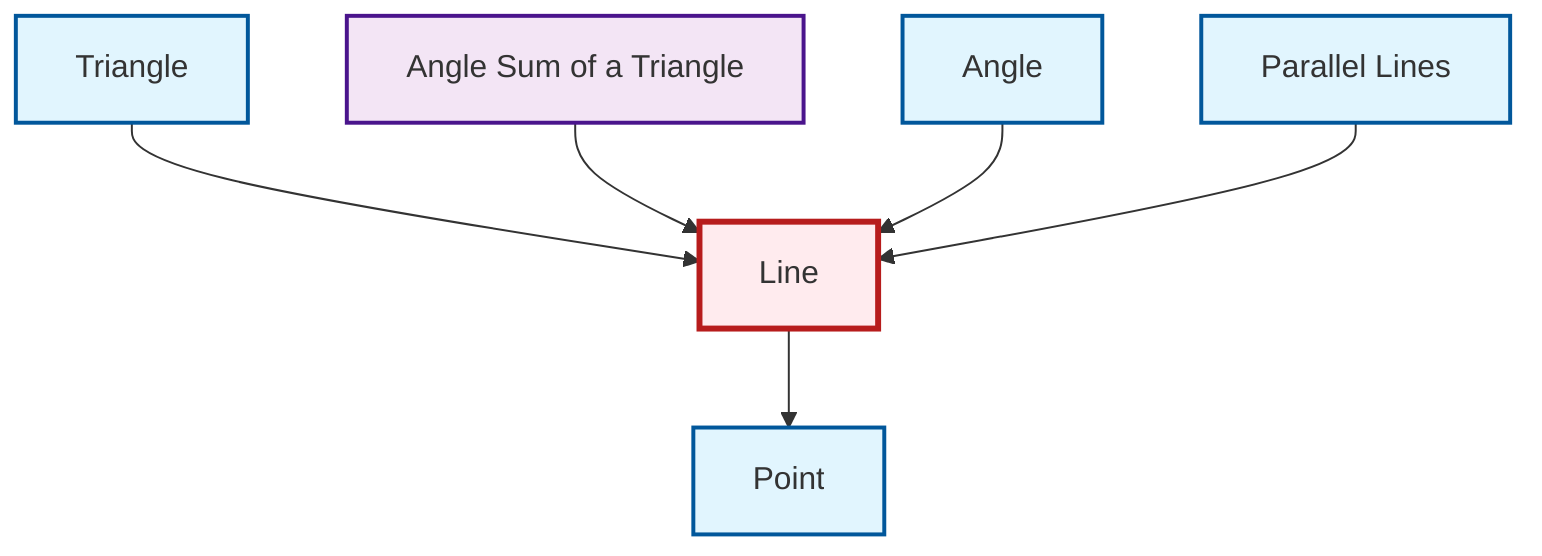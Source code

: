 graph TD
    classDef definition fill:#e1f5fe,stroke:#01579b,stroke-width:2px
    classDef theorem fill:#f3e5f5,stroke:#4a148c,stroke-width:2px
    classDef axiom fill:#fff3e0,stroke:#e65100,stroke-width:2px
    classDef example fill:#e8f5e9,stroke:#1b5e20,stroke-width:2px
    classDef current fill:#ffebee,stroke:#b71c1c,stroke-width:3px
    thm-angle-sum-triangle["Angle Sum of a Triangle"]:::theorem
    def-parallel["Parallel Lines"]:::definition
    def-point["Point"]:::definition
    def-triangle["Triangle"]:::definition
    def-angle["Angle"]:::definition
    def-line["Line"]:::definition
    def-triangle --> def-line
    thm-angle-sum-triangle --> def-line
    def-angle --> def-line
    def-line --> def-point
    def-parallel --> def-line
    class def-line current